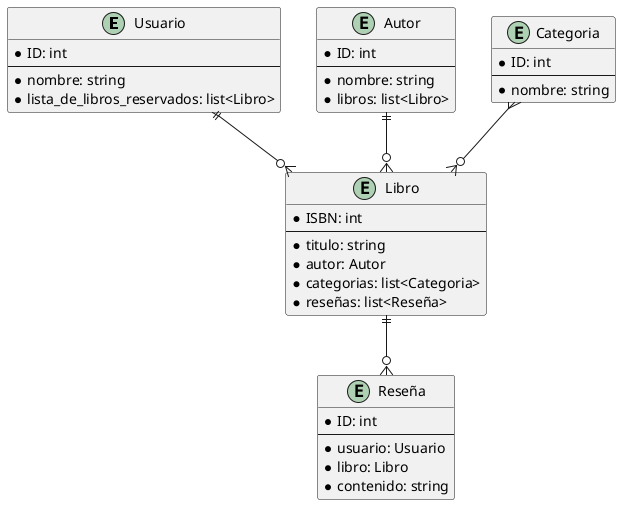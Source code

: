 @startuml Biblioteca

entity Usuario {
  * ID: int
  --
  * nombre: string
  * lista_de_libros_reservados: list<Libro>
}

entity Libro {
  * ISBN: int
  --
  * titulo: string
  * autor: Autor
  * categorias: list<Categoria>
  * reseñas: list<Reseña>
}

entity Reseña {
  * ID: int
  --
  * usuario: Usuario
  * libro: Libro
  * contenido: string
}

entity Autor {
  * ID: int
  --
  * nombre: string
  * libros: list<Libro>
}

entity Categoria {
  * ID: int
  --
  * nombre: string
}

Usuario ||--o{ Libro
Libro ||--o{ Reseña
Autor ||--o{ Libro
Categoria }--o{ Libro

@enduml